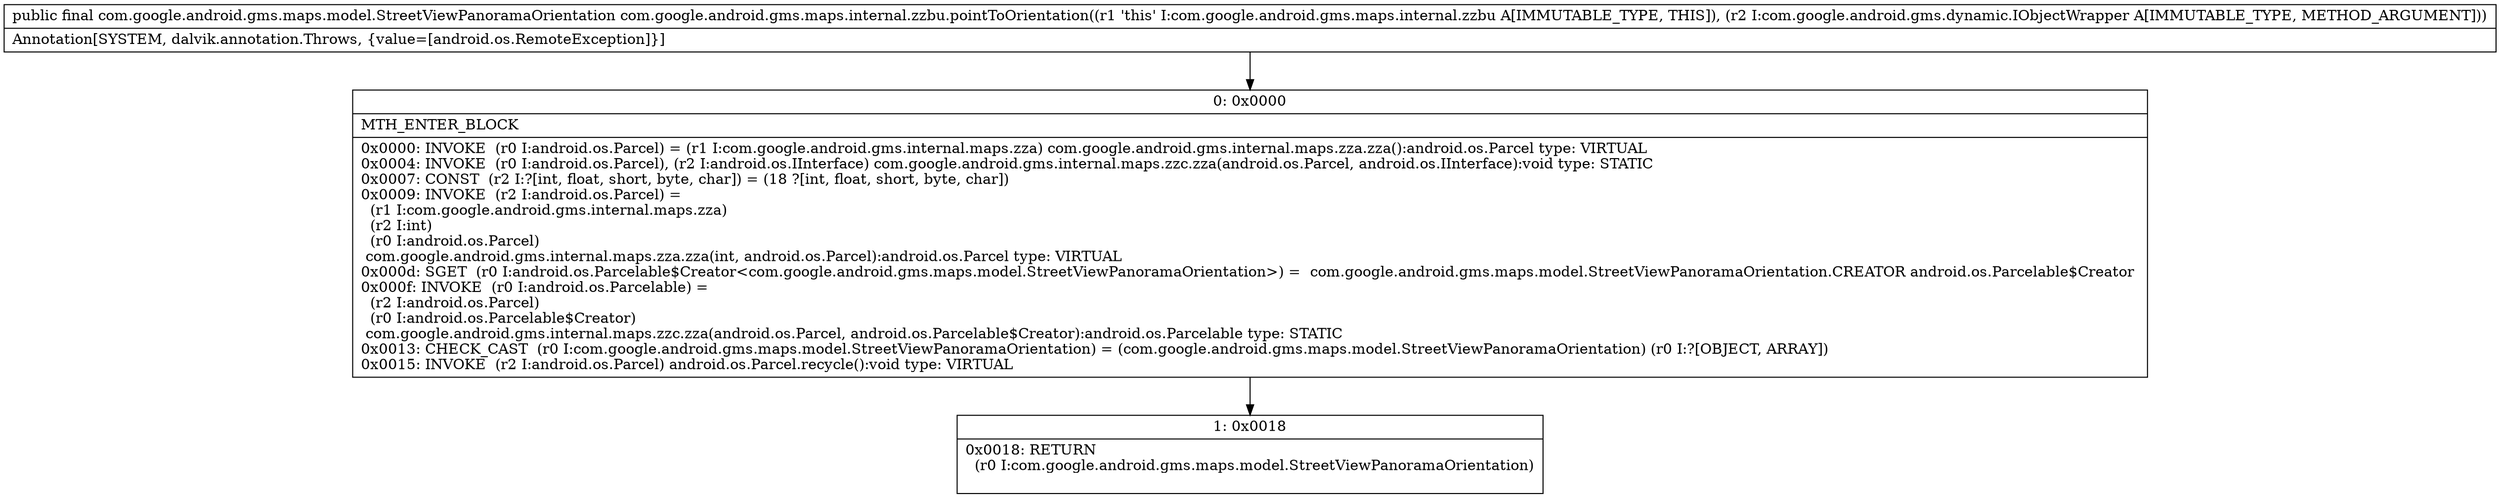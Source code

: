 digraph "CFG forcom.google.android.gms.maps.internal.zzbu.pointToOrientation(Lcom\/google\/android\/gms\/dynamic\/IObjectWrapper;)Lcom\/google\/android\/gms\/maps\/model\/StreetViewPanoramaOrientation;" {
Node_0 [shape=record,label="{0\:\ 0x0000|MTH_ENTER_BLOCK\l|0x0000: INVOKE  (r0 I:android.os.Parcel) = (r1 I:com.google.android.gms.internal.maps.zza) com.google.android.gms.internal.maps.zza.zza():android.os.Parcel type: VIRTUAL \l0x0004: INVOKE  (r0 I:android.os.Parcel), (r2 I:android.os.IInterface) com.google.android.gms.internal.maps.zzc.zza(android.os.Parcel, android.os.IInterface):void type: STATIC \l0x0007: CONST  (r2 I:?[int, float, short, byte, char]) = (18 ?[int, float, short, byte, char]) \l0x0009: INVOKE  (r2 I:android.os.Parcel) = \l  (r1 I:com.google.android.gms.internal.maps.zza)\l  (r2 I:int)\l  (r0 I:android.os.Parcel)\l com.google.android.gms.internal.maps.zza.zza(int, android.os.Parcel):android.os.Parcel type: VIRTUAL \l0x000d: SGET  (r0 I:android.os.Parcelable$Creator\<com.google.android.gms.maps.model.StreetViewPanoramaOrientation\>) =  com.google.android.gms.maps.model.StreetViewPanoramaOrientation.CREATOR android.os.Parcelable$Creator \l0x000f: INVOKE  (r0 I:android.os.Parcelable) = \l  (r2 I:android.os.Parcel)\l  (r0 I:android.os.Parcelable$Creator)\l com.google.android.gms.internal.maps.zzc.zza(android.os.Parcel, android.os.Parcelable$Creator):android.os.Parcelable type: STATIC \l0x0013: CHECK_CAST  (r0 I:com.google.android.gms.maps.model.StreetViewPanoramaOrientation) = (com.google.android.gms.maps.model.StreetViewPanoramaOrientation) (r0 I:?[OBJECT, ARRAY]) \l0x0015: INVOKE  (r2 I:android.os.Parcel) android.os.Parcel.recycle():void type: VIRTUAL \l}"];
Node_1 [shape=record,label="{1\:\ 0x0018|0x0018: RETURN  \l  (r0 I:com.google.android.gms.maps.model.StreetViewPanoramaOrientation)\l \l}"];
MethodNode[shape=record,label="{public final com.google.android.gms.maps.model.StreetViewPanoramaOrientation com.google.android.gms.maps.internal.zzbu.pointToOrientation((r1 'this' I:com.google.android.gms.maps.internal.zzbu A[IMMUTABLE_TYPE, THIS]), (r2 I:com.google.android.gms.dynamic.IObjectWrapper A[IMMUTABLE_TYPE, METHOD_ARGUMENT]))  | Annotation[SYSTEM, dalvik.annotation.Throws, \{value=[android.os.RemoteException]\}]\l}"];
MethodNode -> Node_0;
Node_0 -> Node_1;
}

